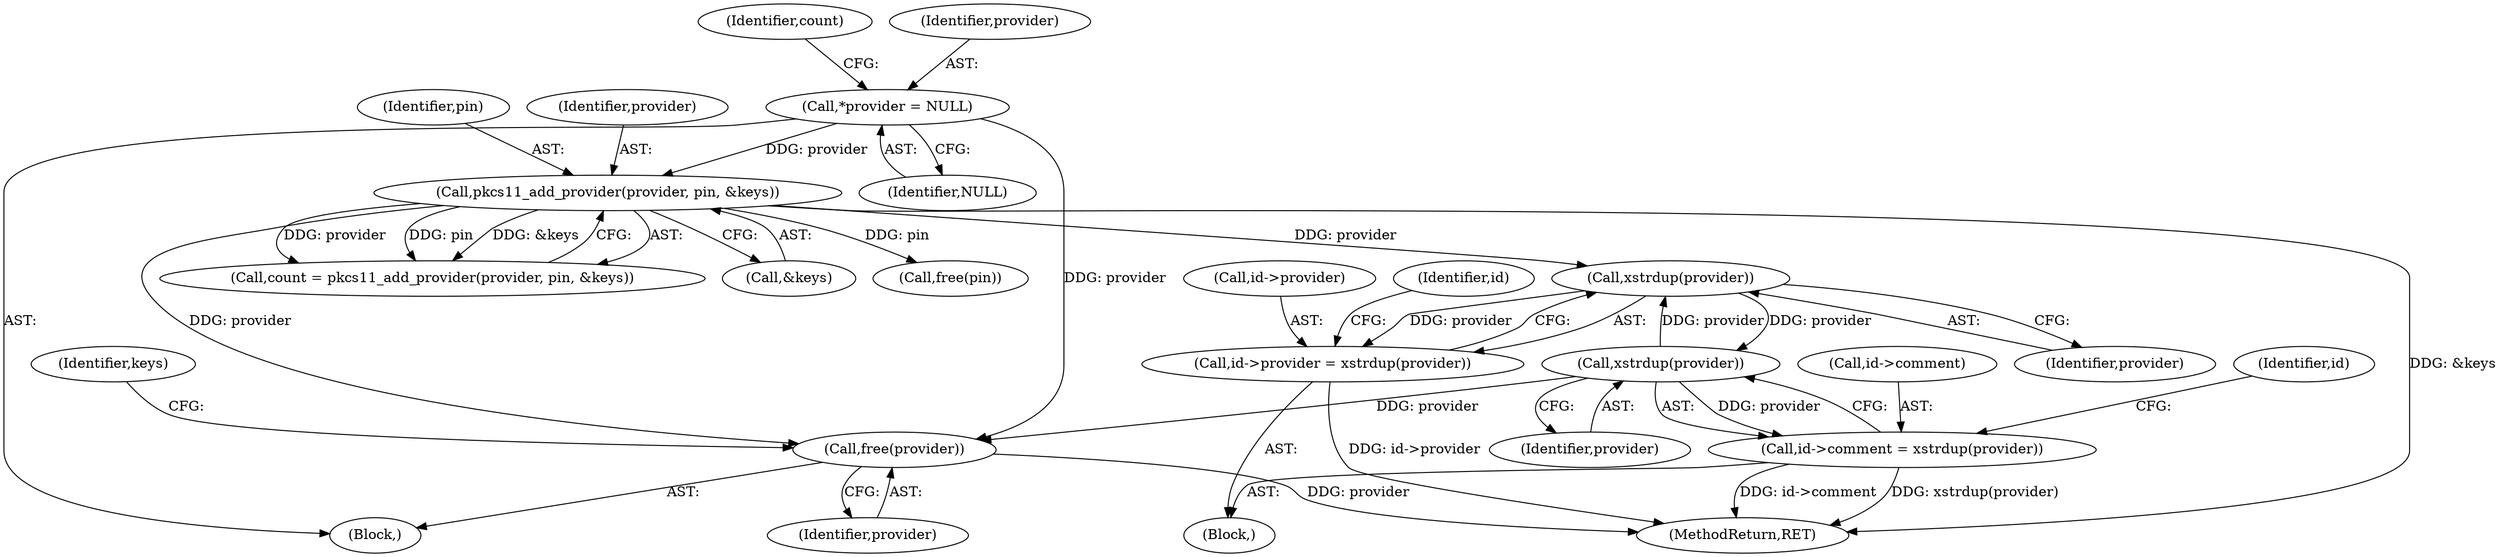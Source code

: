 digraph "0_src_9476ce1dd37d3c3218d5640b74c34c65e5f4efe5_0@API" {
"1000292" [label="(Call,xstrdup(provider))"];
"1000236" [label="(Call,pkcs11_add_provider(provider, pin, &keys))"];
"1000105" [label="(Call,*provider = NULL)"];
"1000298" [label="(Call,xstrdup(provider))"];
"1000292" [label="(Call,xstrdup(provider))"];
"1000288" [label="(Call,id->provider = xstrdup(provider))"];
"1000294" [label="(Call,id->comment = xstrdup(provider))"];
"1000336" [label="(Call,free(provider))"];
"1000238" [label="(Identifier,pin)"];
"1000296" [label="(Identifier,id)"];
"1000239" [label="(Call,&keys)"];
"1000302" [label="(Identifier,id)"];
"1000343" [label="(MethodReturn,RET)"];
"1000234" [label="(Call,count = pkcs11_add_provider(provider, pin, &keys))"];
"1000289" [label="(Call,id->provider)"];
"1000336" [label="(Call,free(provider))"];
"1000236" [label="(Call,pkcs11_add_provider(provider, pin, &keys))"];
"1000337" [label="(Identifier,provider)"];
"1000339" [label="(Identifier,keys)"];
"1000293" [label="(Identifier,provider)"];
"1000334" [label="(Call,free(pin))"];
"1000114" [label="(Identifier,count)"];
"1000298" [label="(Call,xstrdup(provider))"];
"1000106" [label="(Identifier,provider)"];
"1000292" [label="(Call,xstrdup(provider))"];
"1000295" [label="(Call,id->comment)"];
"1000103" [label="(Block,)"];
"1000299" [label="(Identifier,provider)"];
"1000288" [label="(Call,id->provider = xstrdup(provider))"];
"1000107" [label="(Identifier,NULL)"];
"1000237" [label="(Identifier,provider)"];
"1000276" [label="(Block,)"];
"1000294" [label="(Call,id->comment = xstrdup(provider))"];
"1000105" [label="(Call,*provider = NULL)"];
"1000292" -> "1000288"  [label="AST: "];
"1000292" -> "1000293"  [label="CFG: "];
"1000293" -> "1000292"  [label="AST: "];
"1000288" -> "1000292"  [label="CFG: "];
"1000292" -> "1000288"  [label="DDG: provider"];
"1000236" -> "1000292"  [label="DDG: provider"];
"1000298" -> "1000292"  [label="DDG: provider"];
"1000292" -> "1000298"  [label="DDG: provider"];
"1000236" -> "1000234"  [label="AST: "];
"1000236" -> "1000239"  [label="CFG: "];
"1000237" -> "1000236"  [label="AST: "];
"1000238" -> "1000236"  [label="AST: "];
"1000239" -> "1000236"  [label="AST: "];
"1000234" -> "1000236"  [label="CFG: "];
"1000236" -> "1000343"  [label="DDG: &keys"];
"1000236" -> "1000234"  [label="DDG: provider"];
"1000236" -> "1000234"  [label="DDG: pin"];
"1000236" -> "1000234"  [label="DDG: &keys"];
"1000105" -> "1000236"  [label="DDG: provider"];
"1000236" -> "1000334"  [label="DDG: pin"];
"1000236" -> "1000336"  [label="DDG: provider"];
"1000105" -> "1000103"  [label="AST: "];
"1000105" -> "1000107"  [label="CFG: "];
"1000106" -> "1000105"  [label="AST: "];
"1000107" -> "1000105"  [label="AST: "];
"1000114" -> "1000105"  [label="CFG: "];
"1000105" -> "1000336"  [label="DDG: provider"];
"1000298" -> "1000294"  [label="AST: "];
"1000298" -> "1000299"  [label="CFG: "];
"1000299" -> "1000298"  [label="AST: "];
"1000294" -> "1000298"  [label="CFG: "];
"1000298" -> "1000294"  [label="DDG: provider"];
"1000298" -> "1000336"  [label="DDG: provider"];
"1000288" -> "1000276"  [label="AST: "];
"1000289" -> "1000288"  [label="AST: "];
"1000296" -> "1000288"  [label="CFG: "];
"1000288" -> "1000343"  [label="DDG: id->provider"];
"1000294" -> "1000276"  [label="AST: "];
"1000295" -> "1000294"  [label="AST: "];
"1000302" -> "1000294"  [label="CFG: "];
"1000294" -> "1000343"  [label="DDG: xstrdup(provider)"];
"1000294" -> "1000343"  [label="DDG: id->comment"];
"1000336" -> "1000103"  [label="AST: "];
"1000336" -> "1000337"  [label="CFG: "];
"1000337" -> "1000336"  [label="AST: "];
"1000339" -> "1000336"  [label="CFG: "];
"1000336" -> "1000343"  [label="DDG: provider"];
}
